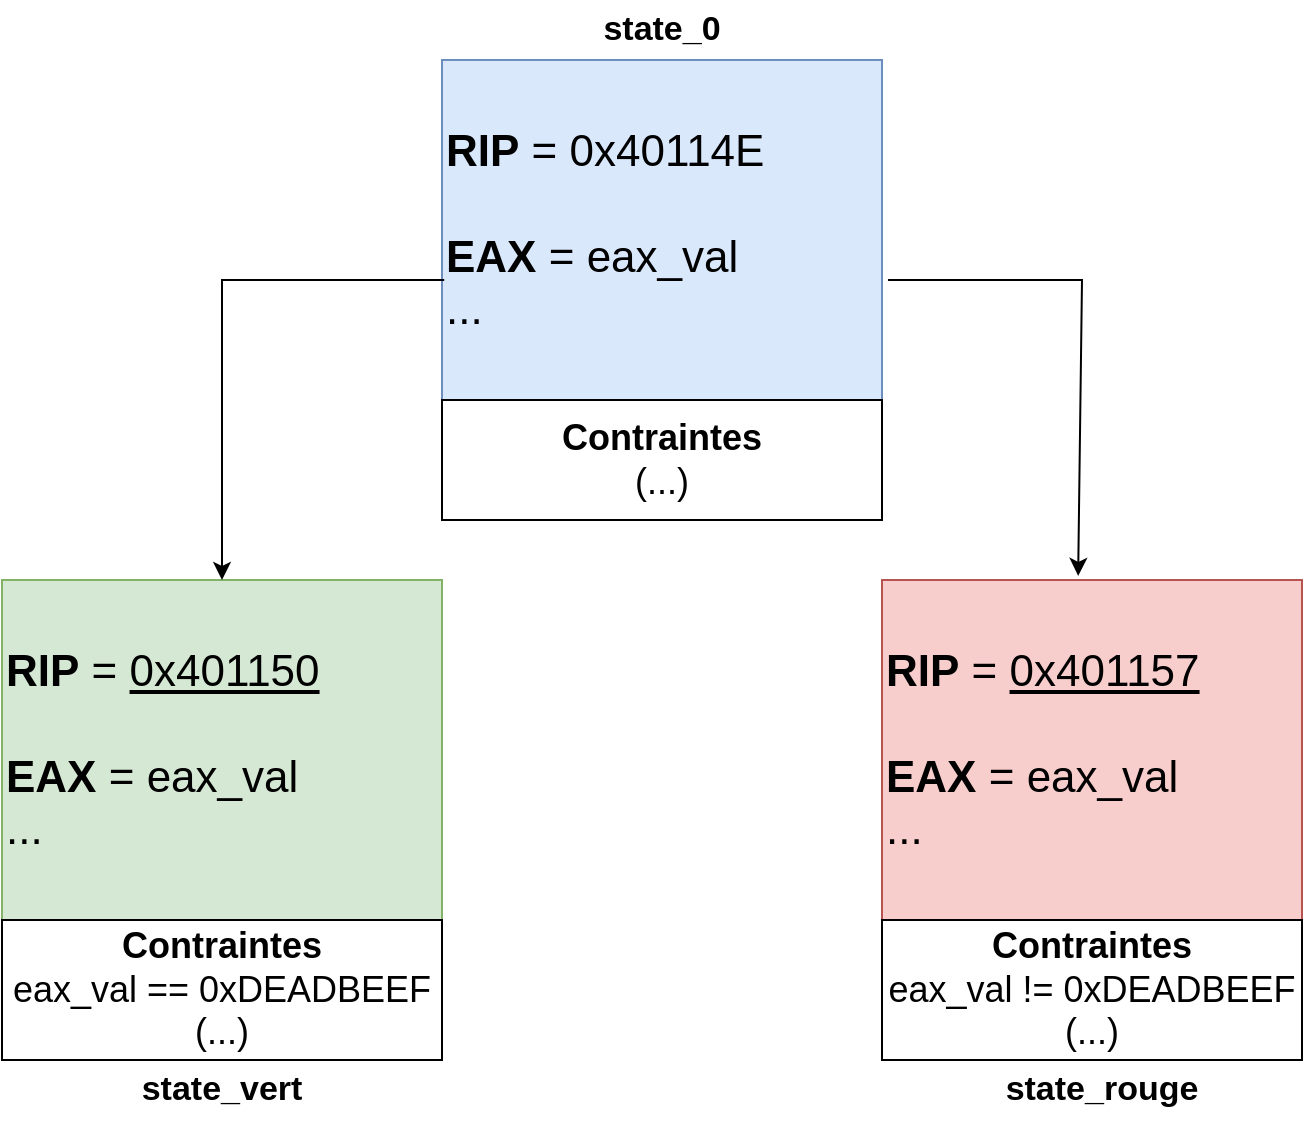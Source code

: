 <mxfile version="21.2.9" type="device">
  <diagram name="Page-1" id="VoXfhF0RkNLTHDeKrhjN">
    <mxGraphModel dx="1221" dy="681" grid="1" gridSize="10" guides="1" tooltips="1" connect="1" arrows="1" fold="1" page="1" pageScale="1" pageWidth="827" pageHeight="1169" math="0" shadow="0">
      <root>
        <mxCell id="0" />
        <mxCell id="1" parent="0" />
        <mxCell id="zD3DmaDwZ_5J_OtKSSG1-1" value="&lt;div style=&quot;&quot;&gt;&lt;span style=&quot;font-size: 22px; background-color: initial;&quot;&gt;&lt;b&gt;RIP&lt;/b&gt; =&amp;nbsp;&lt;/span&gt;&lt;span style=&quot;font-size: 22px; background-color: initial;&quot;&gt;0x40114E&lt;/span&gt;&lt;/div&gt;&lt;font style=&quot;&quot;&gt;&lt;div style=&quot;&quot;&gt;&lt;span style=&quot;font-size: 22px;&quot;&gt;&lt;br&gt;&lt;/span&gt;&lt;/div&gt;&lt;font style=&quot;font-size: 22px;&quot;&gt;&lt;div style=&quot;&quot;&gt;&lt;span style=&quot;background-color: initial;&quot;&gt;&lt;b&gt;EAX&lt;/b&gt; = eax_val&lt;/span&gt;&lt;/div&gt;&lt;/font&gt;&lt;span style=&quot;font-size: 22px;&quot;&gt;&lt;div style=&quot;&quot;&gt;&lt;span style=&quot;background-color: initial;&quot;&gt;...&amp;nbsp;&lt;/span&gt;&lt;br&gt;&lt;/div&gt;&lt;/span&gt;&lt;/font&gt;" style="rounded=0;whiteSpace=wrap;html=1;fillColor=#dae8fc;strokeColor=#6c8ebf;align=left;" parent="1" vertex="1">
          <mxGeometry x="260" y="190" width="220" height="170" as="geometry" />
        </mxCell>
        <mxCell id="zD3DmaDwZ_5J_OtKSSG1-2" value="&lt;div style=&quot;&quot;&gt;&lt;span style=&quot;font-size: 22px; background-color: initial;&quot;&gt;&lt;b&gt;RIP&lt;/b&gt; =&amp;nbsp;&lt;/span&gt;&lt;span style=&quot;font-size: 22px; background-color: initial;&quot;&gt;&lt;u&gt;0x401157&lt;/u&gt;&lt;/span&gt;&lt;/div&gt;&lt;font style=&quot;font-size: 22px;&quot;&gt;&lt;div style=&quot;&quot;&gt;&lt;span style=&quot;&quot;&gt;&lt;br&gt;&lt;/span&gt;&lt;/div&gt;&lt;font style=&quot;font-size: 22px;&quot;&gt;&lt;div style=&quot;&quot;&gt;&lt;span style=&quot;background-color: initial;&quot;&gt;&lt;b&gt;EAX&lt;/b&gt; = eax_val&lt;/span&gt;&lt;/div&gt;&lt;/font&gt;&lt;span style=&quot;font-size: 22px;&quot;&gt;&lt;div style=&quot;&quot;&gt;&lt;span style=&quot;background-color: initial;&quot;&gt;...&amp;nbsp;&lt;/span&gt;&lt;br&gt;&lt;/div&gt;&lt;/span&gt;&lt;/font&gt;" style="rounded=0;whiteSpace=wrap;html=1;fillColor=#f8cecc;strokeColor=#b85450;align=left;" parent="1" vertex="1">
          <mxGeometry x="480" y="450" width="210" height="170" as="geometry" />
        </mxCell>
        <mxCell id="zD3DmaDwZ_5J_OtKSSG1-3" value="&lt;div style=&quot;&quot;&gt;&lt;span style=&quot;background-color: initial; font-size: 22px;&quot;&gt;&lt;b&gt;RIP&lt;/b&gt; =&amp;nbsp;&lt;/span&gt;&lt;span style=&quot;background-color: initial; font-size: 22px;&quot;&gt;&lt;u&gt;0x401150&lt;/u&gt;&lt;/span&gt;&lt;br&gt;&lt;/div&gt;&lt;font style=&quot;&quot;&gt;&lt;div style=&quot;&quot;&gt;&lt;span style=&quot;font-size: 22px;&quot;&gt;&lt;br&gt;&lt;/span&gt;&lt;/div&gt;&lt;font style=&quot;font-size: 22px;&quot;&gt;&lt;div style=&quot;&quot;&gt;&lt;span style=&quot;background-color: initial;&quot;&gt;&lt;b&gt;EAX&lt;/b&gt; = eax_val&lt;/span&gt;&lt;/div&gt;&lt;/font&gt;&lt;span style=&quot;font-size: 22px;&quot;&gt;&lt;div style=&quot;&quot;&gt;&lt;span style=&quot;background-color: initial;&quot;&gt;...&amp;nbsp;&lt;/span&gt;&lt;br&gt;&lt;/div&gt;&lt;/span&gt;&lt;/font&gt;" style="rounded=0;whiteSpace=wrap;html=1;fillColor=#d5e8d4;strokeColor=#82b366;align=left;" parent="1" vertex="1">
          <mxGeometry x="40" y="450" width="220" height="170" as="geometry" />
        </mxCell>
        <mxCell id="zD3DmaDwZ_5J_OtKSSG1-4" value="&lt;b&gt;Contraintes&lt;/b&gt;&lt;br style=&quot;font-size: 18px;&quot;&gt;eax_val == 0xDEADBEEF&lt;br&gt;(...)" style="rounded=0;whiteSpace=wrap;html=1;fontSize=18;" parent="1" vertex="1">
          <mxGeometry x="40" y="620" width="220" height="70" as="geometry" />
        </mxCell>
        <mxCell id="zD3DmaDwZ_5J_OtKSSG1-6" value="&lt;b&gt;Contraintes&lt;/b&gt;&lt;br style=&quot;font-size: 18px;&quot;&gt;eax_val != 0xDEADBEEF&lt;br&gt;(...)" style="rounded=0;whiteSpace=wrap;html=1;fontSize=18;" parent="1" vertex="1">
          <mxGeometry x="480" y="620" width="210" height="70" as="geometry" />
        </mxCell>
        <mxCell id="zD3DmaDwZ_5J_OtKSSG1-7" value="" style="endArrow=classic;html=1;rounded=0;entryX=0.467;entryY=-0.012;entryDx=0;entryDy=0;entryPerimeter=0;" parent="1" target="zD3DmaDwZ_5J_OtKSSG1-2" edge="1">
          <mxGeometry width="50" height="50" relative="1" as="geometry">
            <mxPoint x="483" y="300" as="sourcePoint" />
            <mxPoint x="440" y="390" as="targetPoint" />
            <Array as="points">
              <mxPoint x="580" y="300" />
            </Array>
          </mxGeometry>
        </mxCell>
        <mxCell id="zD3DmaDwZ_5J_OtKSSG1-8" value="" style="endArrow=classic;html=1;rounded=0;entryX=0.5;entryY=0;entryDx=0;entryDy=0;exitX=0.005;exitY=0.647;exitDx=0;exitDy=0;exitPerimeter=0;" parent="1" source="zD3DmaDwZ_5J_OtKSSG1-1" target="zD3DmaDwZ_5J_OtKSSG1-3" edge="1">
          <mxGeometry width="50" height="50" relative="1" as="geometry">
            <mxPoint x="250" y="200" as="sourcePoint" />
            <mxPoint x="440" y="390" as="targetPoint" />
            <Array as="points">
              <mxPoint x="150" y="300" />
            </Array>
          </mxGeometry>
        </mxCell>
        <mxCell id="zD3DmaDwZ_5J_OtKSSG1-9" value="&lt;b&gt;Contraintes&lt;/b&gt;&lt;br style=&quot;font-size: 18px;&quot;&gt;(...)" style="rounded=0;whiteSpace=wrap;html=1;fontSize=18;" parent="1" vertex="1">
          <mxGeometry x="260" y="360" width="220" height="60" as="geometry" />
        </mxCell>
        <mxCell id="nhGIZWOJTlp-8iEsSKv_-1" value="&lt;font style=&quot;font-size: 17px;&quot;&gt;state_rouge&lt;/font&gt;" style="text;html=1;strokeColor=none;fillColor=none;align=center;verticalAlign=middle;whiteSpace=wrap;rounded=0;fontStyle=1" vertex="1" parent="1">
          <mxGeometry x="560" y="690" width="60" height="30" as="geometry" />
        </mxCell>
        <mxCell id="nhGIZWOJTlp-8iEsSKv_-2" value="&lt;font style=&quot;font-size: 17px;&quot;&gt;state_0&lt;/font&gt;" style="text;html=1;strokeColor=none;fillColor=none;align=center;verticalAlign=middle;whiteSpace=wrap;rounded=0;fontStyle=1" vertex="1" parent="1">
          <mxGeometry x="340" y="160" width="60" height="30" as="geometry" />
        </mxCell>
        <mxCell id="nhGIZWOJTlp-8iEsSKv_-3" value="&lt;font style=&quot;font-size: 17px;&quot;&gt;state_vert&lt;/font&gt;" style="text;html=1;strokeColor=none;fillColor=none;align=center;verticalAlign=middle;whiteSpace=wrap;rounded=0;fontStyle=1" vertex="1" parent="1">
          <mxGeometry x="120" y="690" width="60" height="30" as="geometry" />
        </mxCell>
      </root>
    </mxGraphModel>
  </diagram>
</mxfile>
